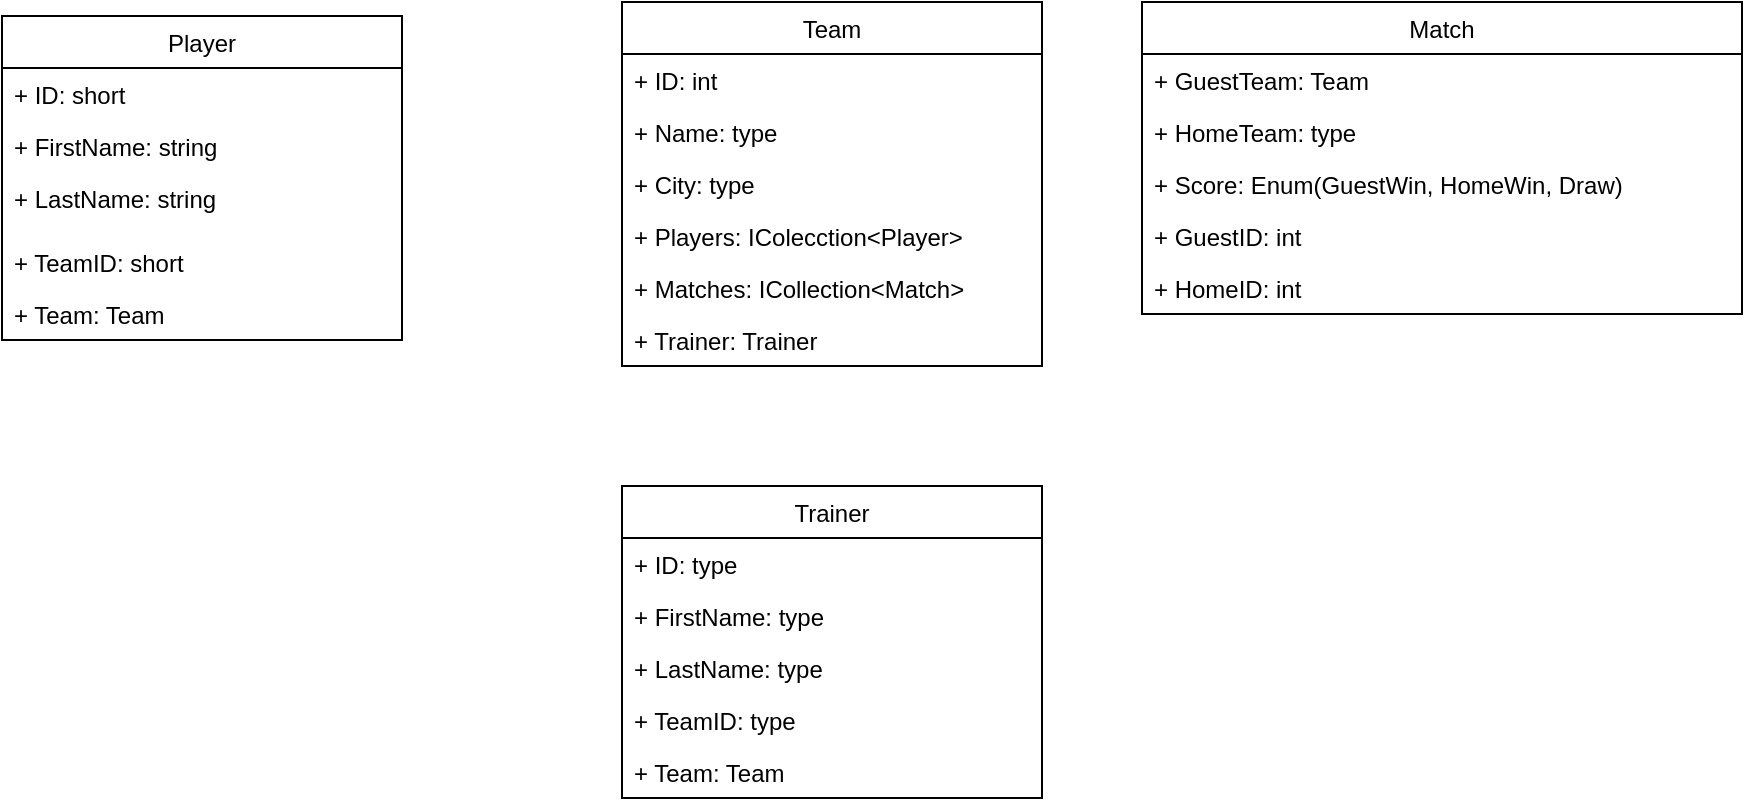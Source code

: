 <mxfile version="10.8.1" type="device"><diagram id="XMvcdR3JtgH6uizT8c_J" name="Page-1"><mxGraphModel dx="1394" dy="806" grid="1" gridSize="10" guides="1" tooltips="1" connect="1" arrows="1" fold="1" page="1" pageScale="1" pageWidth="2339" pageHeight="3300" math="0" shadow="0"><root><mxCell id="0"/><mxCell id="1" parent="0"/><mxCell id="D1NnIS_M9T1ooQx66Szg-2" value="Player" style="swimlane;fontStyle=0;childLayout=stackLayout;horizontal=1;startSize=26;fillColor=none;horizontalStack=0;resizeParent=1;resizeParentMax=0;resizeLast=0;collapsible=1;marginBottom=0;" parent="1" vertex="1"><mxGeometry x="190" y="181" width="200" height="162" as="geometry"/></mxCell><mxCell id="D1NnIS_M9T1ooQx66Szg-7" value="+ ID: short" style="text;strokeColor=none;fillColor=none;align=left;verticalAlign=top;spacingLeft=4;spacingRight=4;overflow=hidden;rotatable=0;points=[[0,0.5],[1,0.5]];portConstraint=eastwest;" parent="D1NnIS_M9T1ooQx66Szg-2" vertex="1"><mxGeometry y="26" width="200" height="26" as="geometry"/></mxCell><mxCell id="D1NnIS_M9T1ooQx66Szg-3" value="+ FirstName: string" style="text;strokeColor=none;fillColor=none;align=left;verticalAlign=top;spacingLeft=4;spacingRight=4;overflow=hidden;rotatable=0;points=[[0,0.5],[1,0.5]];portConstraint=eastwest;" parent="D1NnIS_M9T1ooQx66Szg-2" vertex="1"><mxGeometry y="52" width="200" height="26" as="geometry"/></mxCell><mxCell id="D1NnIS_M9T1ooQx66Szg-4" value="+ LastName: string" style="text;strokeColor=none;fillColor=none;align=left;verticalAlign=top;spacingLeft=4;spacingRight=4;overflow=hidden;rotatable=0;points=[[0,0.5],[1,0.5]];portConstraint=eastwest;" parent="D1NnIS_M9T1ooQx66Szg-2" vertex="1"><mxGeometry y="78" width="200" height="32" as="geometry"/></mxCell><mxCell id="fiA5R8xKy_7oxlU29nxm-2" value="+ TeamID: short" style="text;strokeColor=none;fillColor=none;align=left;verticalAlign=top;spacingLeft=4;spacingRight=4;overflow=hidden;rotatable=0;points=[[0,0.5],[1,0.5]];portConstraint=eastwest;" vertex="1" parent="D1NnIS_M9T1ooQx66Szg-2"><mxGeometry y="110" width="200" height="26" as="geometry"/></mxCell><mxCell id="D1NnIS_M9T1ooQx66Szg-16" value="+ Team: Team" style="text;strokeColor=none;fillColor=none;align=left;verticalAlign=top;spacingLeft=4;spacingRight=4;overflow=hidden;rotatable=0;points=[[0,0.5],[1,0.5]];portConstraint=eastwest;" parent="D1NnIS_M9T1ooQx66Szg-2" vertex="1"><mxGeometry y="136" width="200" height="26" as="geometry"/></mxCell><mxCell id="D1NnIS_M9T1ooQx66Szg-8" value="Team" style="swimlane;fontStyle=0;childLayout=stackLayout;horizontal=1;startSize=26;fillColor=none;horizontalStack=0;resizeParent=1;resizeParentMax=0;resizeLast=0;collapsible=1;marginBottom=0;" parent="1" vertex="1"><mxGeometry x="500" y="174" width="210" height="182" as="geometry"/></mxCell><mxCell id="D1NnIS_M9T1ooQx66Szg-17" value="+ ID: int" style="text;strokeColor=none;fillColor=none;align=left;verticalAlign=top;spacingLeft=4;spacingRight=4;overflow=hidden;rotatable=0;points=[[0,0.5],[1,0.5]];portConstraint=eastwest;" parent="D1NnIS_M9T1ooQx66Szg-8" vertex="1"><mxGeometry y="26" width="210" height="26" as="geometry"/></mxCell><mxCell id="D1NnIS_M9T1ooQx66Szg-10" value="+ Name: type" style="text;strokeColor=none;fillColor=none;align=left;verticalAlign=top;spacingLeft=4;spacingRight=4;overflow=hidden;rotatable=0;points=[[0,0.5],[1,0.5]];portConstraint=eastwest;" parent="D1NnIS_M9T1ooQx66Szg-8" vertex="1"><mxGeometry y="52" width="210" height="26" as="geometry"/></mxCell><mxCell id="D1NnIS_M9T1ooQx66Szg-9" value="+ City: type" style="text;strokeColor=none;fillColor=none;align=left;verticalAlign=top;spacingLeft=4;spacingRight=4;overflow=hidden;rotatable=0;points=[[0,0.5],[1,0.5]];portConstraint=eastwest;" parent="D1NnIS_M9T1ooQx66Szg-8" vertex="1"><mxGeometry y="78" width="210" height="26" as="geometry"/></mxCell><mxCell id="D1NnIS_M9T1ooQx66Szg-11" value="+ Players: IColecction&lt;Player&gt;" style="text;strokeColor=none;fillColor=none;align=left;verticalAlign=top;spacingLeft=4;spacingRight=4;overflow=hidden;rotatable=0;points=[[0,0.5],[1,0.5]];portConstraint=eastwest;" parent="D1NnIS_M9T1ooQx66Szg-8" vertex="1"><mxGeometry y="104" width="210" height="26" as="geometry"/></mxCell><mxCell id="D1NnIS_M9T1ooQx66Szg-31" value="+ Matches: ICollection&lt;Match&gt;" style="text;strokeColor=none;fillColor=none;align=left;verticalAlign=top;spacingLeft=4;spacingRight=4;overflow=hidden;rotatable=0;points=[[0,0.5],[1,0.5]];portConstraint=eastwest;" parent="D1NnIS_M9T1ooQx66Szg-8" vertex="1"><mxGeometry y="130" width="210" height="26" as="geometry"/></mxCell><mxCell id="D1NnIS_M9T1ooQx66Szg-32" value="+ Trainer: Trainer" style="text;strokeColor=none;fillColor=none;align=left;verticalAlign=top;spacingLeft=4;spacingRight=4;overflow=hidden;rotatable=0;points=[[0,0.5],[1,0.5]];portConstraint=eastwest;" parent="D1NnIS_M9T1ooQx66Szg-8" vertex="1"><mxGeometry y="156" width="210" height="26" as="geometry"/></mxCell><mxCell id="D1NnIS_M9T1ooQx66Szg-12" value="Match" style="swimlane;fontStyle=0;childLayout=stackLayout;horizontal=1;startSize=26;fillColor=none;horizontalStack=0;resizeParent=1;resizeParentMax=0;resizeLast=0;collapsible=1;marginBottom=0;" parent="1" vertex="1"><mxGeometry x="760" y="174" width="300" height="156" as="geometry"/></mxCell><mxCell id="D1NnIS_M9T1ooQx66Szg-13" value="+ GuestTeam: Team" style="text;strokeColor=none;fillColor=none;align=left;verticalAlign=top;spacingLeft=4;spacingRight=4;overflow=hidden;rotatable=0;points=[[0,0.5],[1,0.5]];portConstraint=eastwest;" parent="D1NnIS_M9T1ooQx66Szg-12" vertex="1"><mxGeometry y="26" width="300" height="26" as="geometry"/></mxCell><mxCell id="D1NnIS_M9T1ooQx66Szg-14" value="+ HomeTeam: type" style="text;strokeColor=none;fillColor=none;align=left;verticalAlign=top;spacingLeft=4;spacingRight=4;overflow=hidden;rotatable=0;points=[[0,0.5],[1,0.5]];portConstraint=eastwest;" parent="D1NnIS_M9T1ooQx66Szg-12" vertex="1"><mxGeometry y="52" width="300" height="26" as="geometry"/></mxCell><mxCell id="D1NnIS_M9T1ooQx66Szg-15" value="+ Score: Enum(GuestWin, HomeWin, Draw)" style="text;strokeColor=none;fillColor=none;align=left;verticalAlign=top;spacingLeft=4;spacingRight=4;overflow=hidden;rotatable=0;points=[[0,0.5],[1,0.5]];portConstraint=eastwest;" parent="D1NnIS_M9T1ooQx66Szg-12" vertex="1"><mxGeometry y="78" width="300" height="26" as="geometry"/></mxCell><mxCell id="D1NnIS_M9T1ooQx66Szg-29" value="+ GuestID: int" style="text;strokeColor=none;fillColor=none;align=left;verticalAlign=top;spacingLeft=4;spacingRight=4;overflow=hidden;rotatable=0;points=[[0,0.5],[1,0.5]];portConstraint=eastwest;" parent="D1NnIS_M9T1ooQx66Szg-12" vertex="1"><mxGeometry y="104" width="300" height="26" as="geometry"/></mxCell><mxCell id="D1NnIS_M9T1ooQx66Szg-28" value="+ HomeID: int" style="text;strokeColor=none;fillColor=none;align=left;verticalAlign=top;spacingLeft=4;spacingRight=4;overflow=hidden;rotatable=0;points=[[0,0.5],[1,0.5]];portConstraint=eastwest;" parent="D1NnIS_M9T1ooQx66Szg-12" vertex="1"><mxGeometry y="130" width="300" height="26" as="geometry"/></mxCell><mxCell id="D1NnIS_M9T1ooQx66Szg-19" value="Trainer" style="swimlane;fontStyle=0;childLayout=stackLayout;horizontal=1;startSize=26;fillColor=none;horizontalStack=0;resizeParent=1;resizeParentMax=0;resizeLast=0;collapsible=1;marginBottom=0;" parent="1" vertex="1"><mxGeometry x="500" y="416" width="210" height="156" as="geometry"/></mxCell><mxCell id="D1NnIS_M9T1ooQx66Szg-20" value="+ ID: type" style="text;strokeColor=none;fillColor=none;align=left;verticalAlign=top;spacingLeft=4;spacingRight=4;overflow=hidden;rotatable=0;points=[[0,0.5],[1,0.5]];portConstraint=eastwest;" parent="D1NnIS_M9T1ooQx66Szg-19" vertex="1"><mxGeometry y="26" width="210" height="26" as="geometry"/></mxCell><mxCell id="D1NnIS_M9T1ooQx66Szg-21" value="+ FirstName: type" style="text;strokeColor=none;fillColor=none;align=left;verticalAlign=top;spacingLeft=4;spacingRight=4;overflow=hidden;rotatable=0;points=[[0,0.5],[1,0.5]];portConstraint=eastwest;" parent="D1NnIS_M9T1ooQx66Szg-19" vertex="1"><mxGeometry y="52" width="210" height="26" as="geometry"/></mxCell><mxCell id="D1NnIS_M9T1ooQx66Szg-30" value="+ LastName: type" style="text;strokeColor=none;fillColor=none;align=left;verticalAlign=top;spacingLeft=4;spacingRight=4;overflow=hidden;rotatable=0;points=[[0,0.5],[1,0.5]];portConstraint=eastwest;" parent="D1NnIS_M9T1ooQx66Szg-19" vertex="1"><mxGeometry y="78" width="210" height="26" as="geometry"/></mxCell><mxCell id="fiA5R8xKy_7oxlU29nxm-3" value="+ TeamID: type" style="text;strokeColor=none;fillColor=none;align=left;verticalAlign=top;spacingLeft=4;spacingRight=4;overflow=hidden;rotatable=0;points=[[0,0.5],[1,0.5]];portConstraint=eastwest;" vertex="1" parent="D1NnIS_M9T1ooQx66Szg-19"><mxGeometry y="104" width="210" height="26" as="geometry"/></mxCell><mxCell id="D1NnIS_M9T1ooQx66Szg-22" value="+ Team: Team" style="text;strokeColor=none;fillColor=none;align=left;verticalAlign=top;spacingLeft=4;spacingRight=4;overflow=hidden;rotatable=0;points=[[0,0.5],[1,0.5]];portConstraint=eastwest;" parent="D1NnIS_M9T1ooQx66Szg-19" vertex="1"><mxGeometry y="130" width="210" height="26" as="geometry"/></mxCell></root></mxGraphModel></diagram></mxfile>